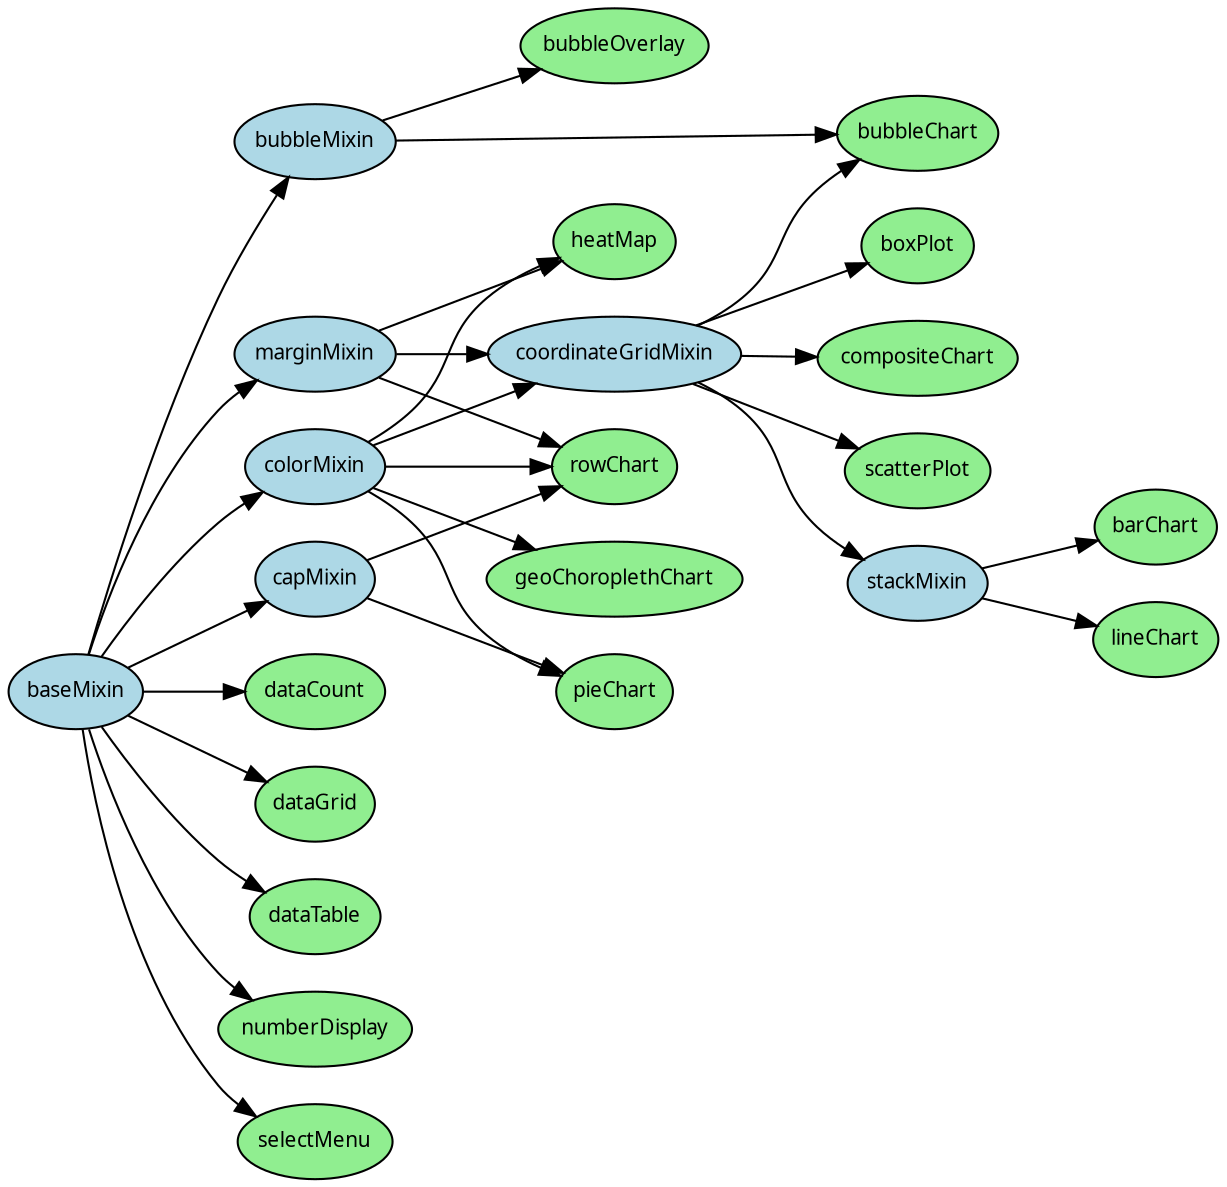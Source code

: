 digraph dcHierarchy {
graph [rankdir=LR, ranksep=0.5]
node [fontname="sans-serif", fontsize=10, margin="0.05,0.05", href="dc.\N.html"]
node [style=filled, fillcolor=lightgreen]
{ node [style=filled, fillcolor=lightblue] baseMixin colorMixin marginMixin bubbleMixin coordinateGridMixin stackMixin capMixin }
baseMixin [href="dc.baseMixin.html"]
colorMixin -> coordinateGridMixin
marginMixin -> coordinateGridMixin
coordinateGridMixin -> stackMixin
stackMixin -> barChart
coordinateGridMixin -> boxPlot
coordinateGridMixin -> bubbleChart
bubbleMixin -> bubbleChart
baseMixin -> bubbleMixin
bubbleMixin -> bubbleOverlay
coordinateGridMixin -> compositeChart
baseMixin -> dataCount
baseMixin -> dataGrid
baseMixin -> dataTable
baseMixin -> colorMixin
colorMixin -> geoChoroplethChart
baseMixin -> marginMixin
marginMixin -> heatMap
colorMixin -> heatMap
stackMixin -> lineChart
baseMixin -> numberDisplay
colorMixin -> pieChart
baseMixin -> capMixin
capMixin -> pieChart
capMixin -> rowChart
marginMixin -> rowChart
colorMixin -> rowChart
coordinateGridMixin -> scatterPlot
baseMixin -> selectMenu
}
